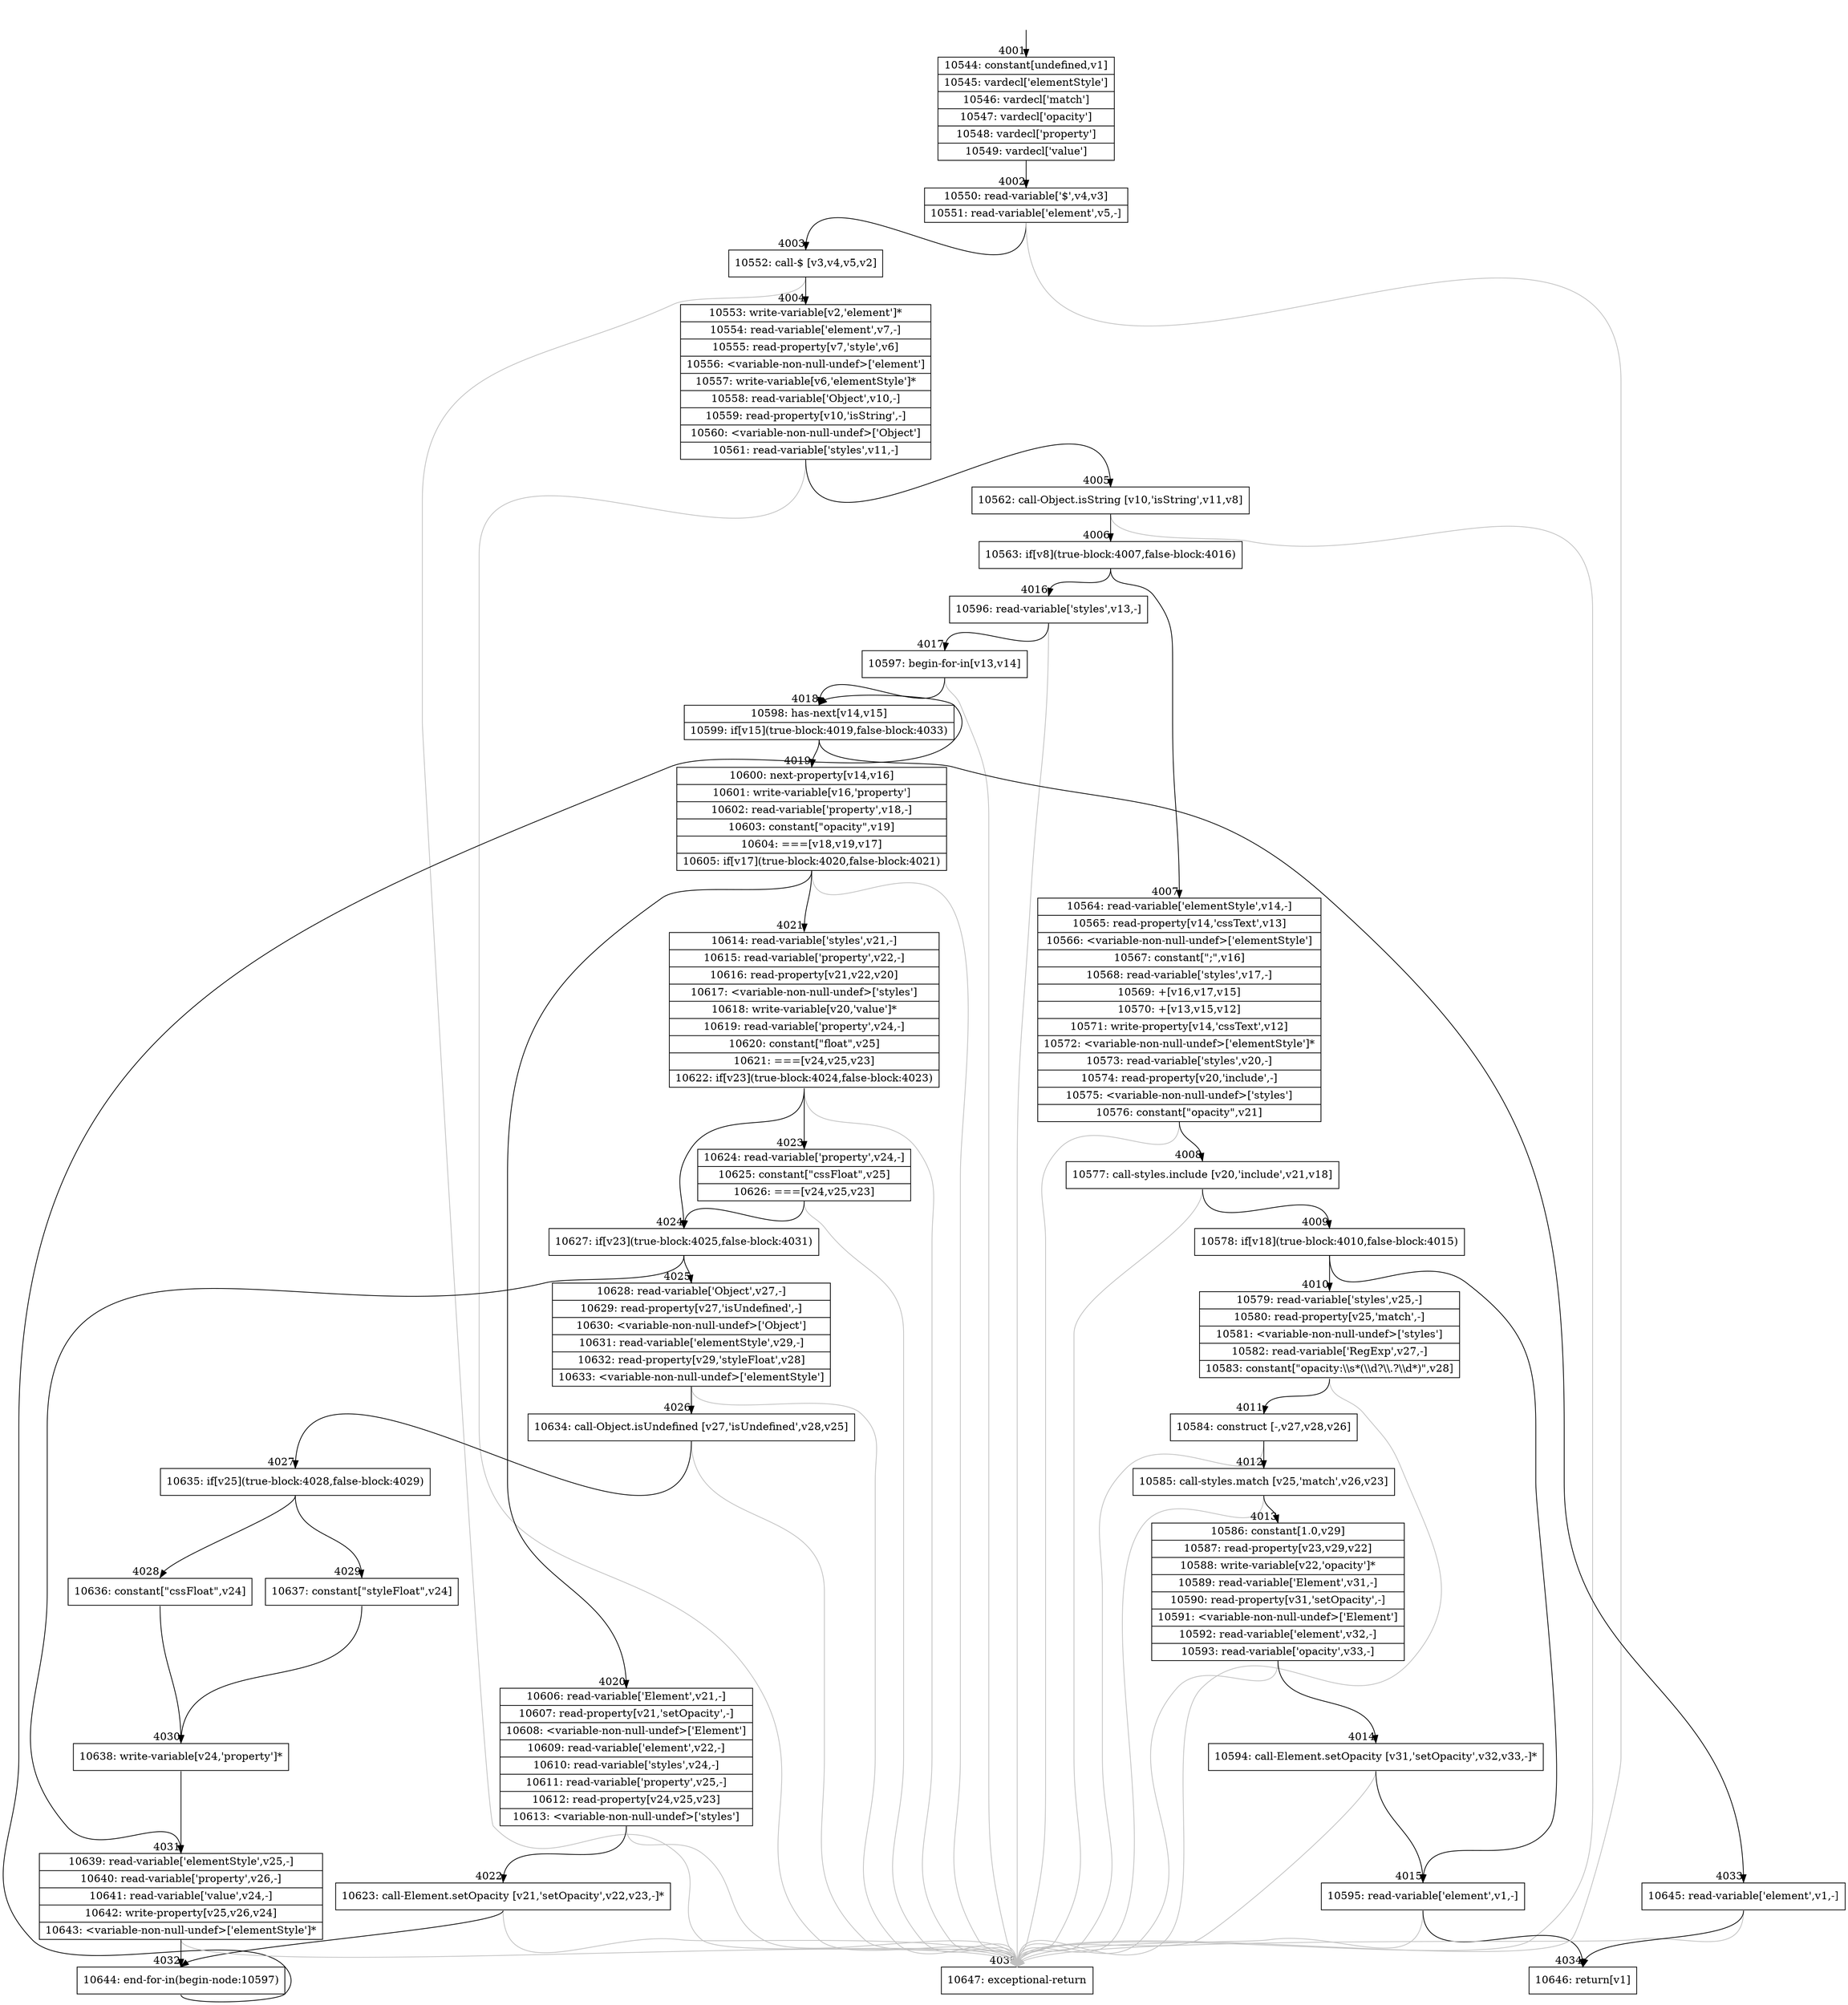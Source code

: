digraph {
rankdir="TD"
BB_entry341[shape=none,label=""];
BB_entry341 -> BB4001 [tailport=s, headport=n, headlabel="    4001"]
BB4001 [shape=record label="{10544: constant[undefined,v1]|10545: vardecl['elementStyle']|10546: vardecl['match']|10547: vardecl['opacity']|10548: vardecl['property']|10549: vardecl['value']}" ] 
BB4001 -> BB4002 [tailport=s, headport=n, headlabel="      4002"]
BB4002 [shape=record label="{10550: read-variable['$',v4,v3]|10551: read-variable['element',v5,-]}" ] 
BB4002 -> BB4003 [tailport=s, headport=n, headlabel="      4003"]
BB4002 -> BB4035 [tailport=s, headport=n, color=gray, headlabel="      4035"]
BB4003 [shape=record label="{10552: call-$ [v3,v4,v5,v2]}" ] 
BB4003 -> BB4004 [tailport=s, headport=n, headlabel="      4004"]
BB4003 -> BB4035 [tailport=s, headport=n, color=gray]
BB4004 [shape=record label="{10553: write-variable[v2,'element']*|10554: read-variable['element',v7,-]|10555: read-property[v7,'style',v6]|10556: \<variable-non-null-undef\>['element']|10557: write-variable[v6,'elementStyle']*|10558: read-variable['Object',v10,-]|10559: read-property[v10,'isString',-]|10560: \<variable-non-null-undef\>['Object']|10561: read-variable['styles',v11,-]}" ] 
BB4004 -> BB4005 [tailport=s, headport=n, headlabel="      4005"]
BB4004 -> BB4035 [tailport=s, headport=n, color=gray]
BB4005 [shape=record label="{10562: call-Object.isString [v10,'isString',v11,v8]}" ] 
BB4005 -> BB4006 [tailport=s, headport=n, headlabel="      4006"]
BB4005 -> BB4035 [tailport=s, headport=n, color=gray]
BB4006 [shape=record label="{10563: if[v8](true-block:4007,false-block:4016)}" ] 
BB4006 -> BB4007 [tailport=s, headport=n, headlabel="      4007"]
BB4006 -> BB4016 [tailport=s, headport=n, headlabel="      4016"]
BB4007 [shape=record label="{10564: read-variable['elementStyle',v14,-]|10565: read-property[v14,'cssText',v13]|10566: \<variable-non-null-undef\>['elementStyle']|10567: constant[\";\",v16]|10568: read-variable['styles',v17,-]|10569: +[v16,v17,v15]|10570: +[v13,v15,v12]|10571: write-property[v14,'cssText',v12]|10572: \<variable-non-null-undef\>['elementStyle']*|10573: read-variable['styles',v20,-]|10574: read-property[v20,'include',-]|10575: \<variable-non-null-undef\>['styles']|10576: constant[\"opacity\",v21]}" ] 
BB4007 -> BB4008 [tailport=s, headport=n, headlabel="      4008"]
BB4007 -> BB4035 [tailport=s, headport=n, color=gray]
BB4008 [shape=record label="{10577: call-styles.include [v20,'include',v21,v18]}" ] 
BB4008 -> BB4009 [tailport=s, headport=n, headlabel="      4009"]
BB4008 -> BB4035 [tailport=s, headport=n, color=gray]
BB4009 [shape=record label="{10578: if[v18](true-block:4010,false-block:4015)}" ] 
BB4009 -> BB4010 [tailport=s, headport=n, headlabel="      4010"]
BB4009 -> BB4015 [tailport=s, headport=n, headlabel="      4015"]
BB4010 [shape=record label="{10579: read-variable['styles',v25,-]|10580: read-property[v25,'match',-]|10581: \<variable-non-null-undef\>['styles']|10582: read-variable['RegExp',v27,-]|10583: constant[\"opacity:\\\\s*(\\\\d?\\\\.?\\\\d*)\",v28]}" ] 
BB4010 -> BB4011 [tailport=s, headport=n, headlabel="      4011"]
BB4010 -> BB4035 [tailport=s, headport=n, color=gray]
BB4011 [shape=record label="{10584: construct [-,v27,v28,v26]}" ] 
BB4011 -> BB4012 [tailport=s, headport=n, headlabel="      4012"]
BB4011 -> BB4035 [tailport=s, headport=n, color=gray]
BB4012 [shape=record label="{10585: call-styles.match [v25,'match',v26,v23]}" ] 
BB4012 -> BB4013 [tailport=s, headport=n, headlabel="      4013"]
BB4012 -> BB4035 [tailport=s, headport=n, color=gray]
BB4013 [shape=record label="{10586: constant[1.0,v29]|10587: read-property[v23,v29,v22]|10588: write-variable[v22,'opacity']*|10589: read-variable['Element',v31,-]|10590: read-property[v31,'setOpacity',-]|10591: \<variable-non-null-undef\>['Element']|10592: read-variable['element',v32,-]|10593: read-variable['opacity',v33,-]}" ] 
BB4013 -> BB4014 [tailport=s, headport=n, headlabel="      4014"]
BB4013 -> BB4035 [tailport=s, headport=n, color=gray]
BB4014 [shape=record label="{10594: call-Element.setOpacity [v31,'setOpacity',v32,v33,-]*}" ] 
BB4014 -> BB4015 [tailport=s, headport=n]
BB4014 -> BB4035 [tailport=s, headport=n, color=gray]
BB4015 [shape=record label="{10595: read-variable['element',v1,-]}" ] 
BB4015 -> BB4034 [tailport=s, headport=n, headlabel="      4034"]
BB4015 -> BB4035 [tailport=s, headport=n, color=gray]
BB4016 [shape=record label="{10596: read-variable['styles',v13,-]}" ] 
BB4016 -> BB4017 [tailport=s, headport=n, headlabel="      4017"]
BB4016 -> BB4035 [tailport=s, headport=n, color=gray]
BB4017 [shape=record label="{10597: begin-for-in[v13,v14]}" ] 
BB4017 -> BB4018 [tailport=s, headport=n, headlabel="      4018"]
BB4017 -> BB4035 [tailport=s, headport=n, color=gray]
BB4018 [shape=record label="{10598: has-next[v14,v15]|10599: if[v15](true-block:4019,false-block:4033)}" ] 
BB4018 -> BB4019 [tailport=s, headport=n, headlabel="      4019"]
BB4018 -> BB4033 [tailport=s, headport=n, headlabel="      4033"]
BB4019 [shape=record label="{10600: next-property[v14,v16]|10601: write-variable[v16,'property']|10602: read-variable['property',v18,-]|10603: constant[\"opacity\",v19]|10604: ===[v18,v19,v17]|10605: if[v17](true-block:4020,false-block:4021)}" ] 
BB4019 -> BB4020 [tailport=s, headport=n, headlabel="      4020"]
BB4019 -> BB4021 [tailport=s, headport=n, headlabel="      4021"]
BB4019 -> BB4035 [tailport=s, headport=n, color=gray]
BB4020 [shape=record label="{10606: read-variable['Element',v21,-]|10607: read-property[v21,'setOpacity',-]|10608: \<variable-non-null-undef\>['Element']|10609: read-variable['element',v22,-]|10610: read-variable['styles',v24,-]|10611: read-variable['property',v25,-]|10612: read-property[v24,v25,v23]|10613: \<variable-non-null-undef\>['styles']}" ] 
BB4020 -> BB4022 [tailport=s, headport=n, headlabel="      4022"]
BB4020 -> BB4035 [tailport=s, headport=n, color=gray]
BB4021 [shape=record label="{10614: read-variable['styles',v21,-]|10615: read-variable['property',v22,-]|10616: read-property[v21,v22,v20]|10617: \<variable-non-null-undef\>['styles']|10618: write-variable[v20,'value']*|10619: read-variable['property',v24,-]|10620: constant[\"float\",v25]|10621: ===[v24,v25,v23]|10622: if[v23](true-block:4024,false-block:4023)}" ] 
BB4021 -> BB4024 [tailport=s, headport=n, headlabel="      4024"]
BB4021 -> BB4023 [tailport=s, headport=n, headlabel="      4023"]
BB4021 -> BB4035 [tailport=s, headport=n, color=gray]
BB4022 [shape=record label="{10623: call-Element.setOpacity [v21,'setOpacity',v22,v23,-]*}" ] 
BB4022 -> BB4032 [tailport=s, headport=n, headlabel="      4032"]
BB4022 -> BB4035 [tailport=s, headport=n, color=gray]
BB4023 [shape=record label="{10624: read-variable['property',v24,-]|10625: constant[\"cssFloat\",v25]|10626: ===[v24,v25,v23]}" ] 
BB4023 -> BB4024 [tailport=s, headport=n]
BB4023 -> BB4035 [tailport=s, headport=n, color=gray]
BB4024 [shape=record label="{10627: if[v23](true-block:4025,false-block:4031)}" ] 
BB4024 -> BB4025 [tailport=s, headport=n, headlabel="      4025"]
BB4024 -> BB4031 [tailport=s, headport=n, headlabel="      4031"]
BB4025 [shape=record label="{10628: read-variable['Object',v27,-]|10629: read-property[v27,'isUndefined',-]|10630: \<variable-non-null-undef\>['Object']|10631: read-variable['elementStyle',v29,-]|10632: read-property[v29,'styleFloat',v28]|10633: \<variable-non-null-undef\>['elementStyle']}" ] 
BB4025 -> BB4026 [tailport=s, headport=n, headlabel="      4026"]
BB4025 -> BB4035 [tailport=s, headport=n, color=gray]
BB4026 [shape=record label="{10634: call-Object.isUndefined [v27,'isUndefined',v28,v25]}" ] 
BB4026 -> BB4027 [tailport=s, headport=n, headlabel="      4027"]
BB4026 -> BB4035 [tailport=s, headport=n, color=gray]
BB4027 [shape=record label="{10635: if[v25](true-block:4028,false-block:4029)}" ] 
BB4027 -> BB4028 [tailport=s, headport=n, headlabel="      4028"]
BB4027 -> BB4029 [tailport=s, headport=n, headlabel="      4029"]
BB4028 [shape=record label="{10636: constant[\"cssFloat\",v24]}" ] 
BB4028 -> BB4030 [tailport=s, headport=n, headlabel="      4030"]
BB4029 [shape=record label="{10637: constant[\"styleFloat\",v24]}" ] 
BB4029 -> BB4030 [tailport=s, headport=n]
BB4030 [shape=record label="{10638: write-variable[v24,'property']*}" ] 
BB4030 -> BB4031 [tailport=s, headport=n]
BB4031 [shape=record label="{10639: read-variable['elementStyle',v25,-]|10640: read-variable['property',v26,-]|10641: read-variable['value',v24,-]|10642: write-property[v25,v26,v24]|10643: \<variable-non-null-undef\>['elementStyle']*}" ] 
BB4031 -> BB4032 [tailport=s, headport=n]
BB4031 -> BB4035 [tailport=s, headport=n, color=gray]
BB4032 [shape=record label="{10644: end-for-in(begin-node:10597)}" ] 
BB4032 -> BB4018 [tailport=s, headport=n]
BB4033 [shape=record label="{10645: read-variable['element',v1,-]}" ] 
BB4033 -> BB4034 [tailport=s, headport=n]
BB4033 -> BB4035 [tailport=s, headport=n, color=gray]
BB4034 [shape=record label="{10646: return[v1]}" ] 
BB4035 [shape=record label="{10647: exceptional-return}" ] 
//#$~ 3084
}

